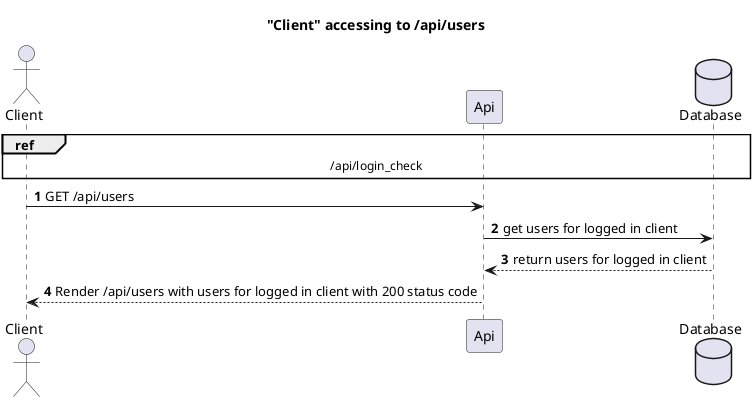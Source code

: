 @startuml
autonumber
title       "Client" accessing to /api/users
actor       "Client"
participant Api
database    Database

ref over "Client", Api, Database
    /api/login_check
end ref
"Client" -> Api: GET /api/users
Api -> Database: get users for logged in client
Database --> Api: return users for logged in client
"Client" <-- Api: Render /api/users with users for logged in client with 200 status code
@enduml
